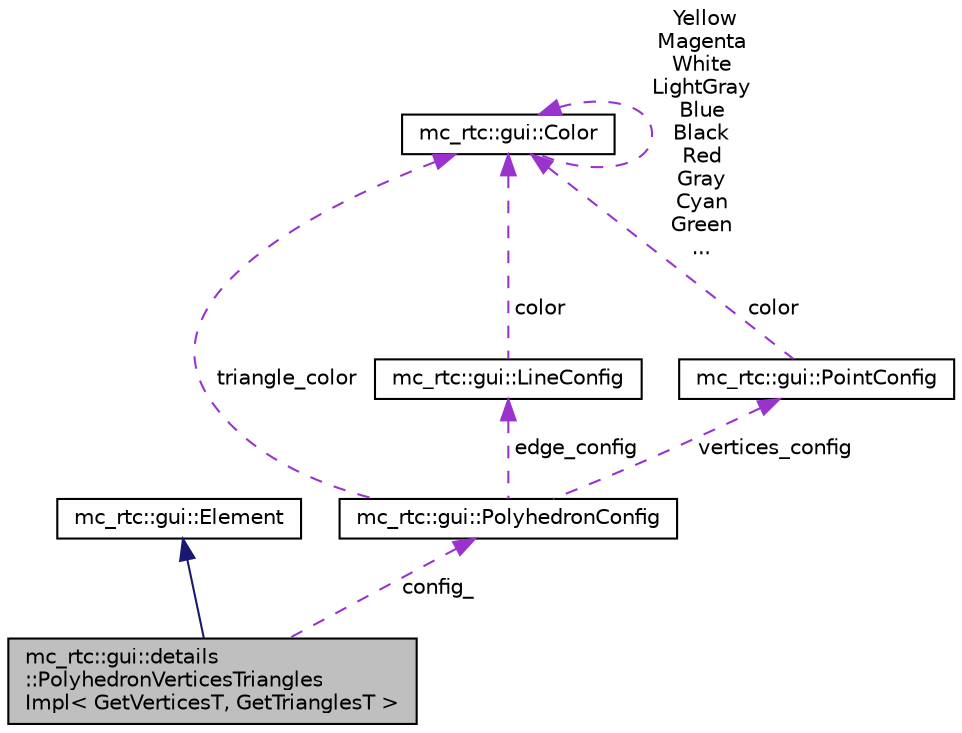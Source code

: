 digraph "mc_rtc::gui::details::PolyhedronVerticesTrianglesImpl&lt; GetVerticesT, GetTrianglesT &gt;"
{
 // INTERACTIVE_SVG=YES
  edge [fontname="Helvetica",fontsize="10",labelfontname="Helvetica",labelfontsize="10"];
  node [fontname="Helvetica",fontsize="10",shape=record];
  Node2 [label="mc_rtc::gui::details\l::PolyhedronVerticesTriangles\lImpl\< GetVerticesT, GetTrianglesT \>",height=0.2,width=0.4,color="black", fillcolor="grey75", style="filled", fontcolor="black"];
  Node3 -> Node2 [dir="back",color="midnightblue",fontsize="10",style="solid",fontname="Helvetica"];
  Node3 [label="mc_rtc::gui::Element",height=0.2,width=0.4,color="black", fillcolor="white", style="filled",URL="$structmc__rtc_1_1gui_1_1Element.html"];
  Node4 -> Node2 [dir="back",color="darkorchid3",fontsize="10",style="dashed",label=" config_" ,fontname="Helvetica"];
  Node4 [label="mc_rtc::gui::PolyhedronConfig",height=0.2,width=0.4,color="black", fillcolor="white", style="filled",URL="$structmc__rtc_1_1gui_1_1PolyhedronConfig.html"];
  Node5 -> Node4 [dir="back",color="darkorchid3",fontsize="10",style="dashed",label=" triangle_color" ,fontname="Helvetica"];
  Node5 [label="mc_rtc::gui::Color",height=0.2,width=0.4,color="black", fillcolor="white", style="filled",URL="$structmc__rtc_1_1gui_1_1Color.html"];
  Node5 -> Node5 [dir="back",color="darkorchid3",fontsize="10",style="dashed",label=" Yellow\nMagenta\nWhite\nLightGray\nBlue\nBlack\nRed\nGray\nCyan\nGreen\n..." ,fontname="Helvetica"];
  Node6 -> Node4 [dir="back",color="darkorchid3",fontsize="10",style="dashed",label=" edge_config" ,fontname="Helvetica"];
  Node6 [label="mc_rtc::gui::LineConfig",height=0.2,width=0.4,color="black", fillcolor="white", style="filled",URL="$structmc__rtc_1_1gui_1_1LineConfig.html"];
  Node5 -> Node6 [dir="back",color="darkorchid3",fontsize="10",style="dashed",label=" color" ,fontname="Helvetica"];
  Node7 -> Node4 [dir="back",color="darkorchid3",fontsize="10",style="dashed",label=" vertices_config" ,fontname="Helvetica"];
  Node7 [label="mc_rtc::gui::PointConfig",height=0.2,width=0.4,color="black", fillcolor="white", style="filled",URL="$structmc__rtc_1_1gui_1_1PointConfig.html"];
  Node5 -> Node7 [dir="back",color="darkorchid3",fontsize="10",style="dashed",label=" color" ,fontname="Helvetica"];
}
